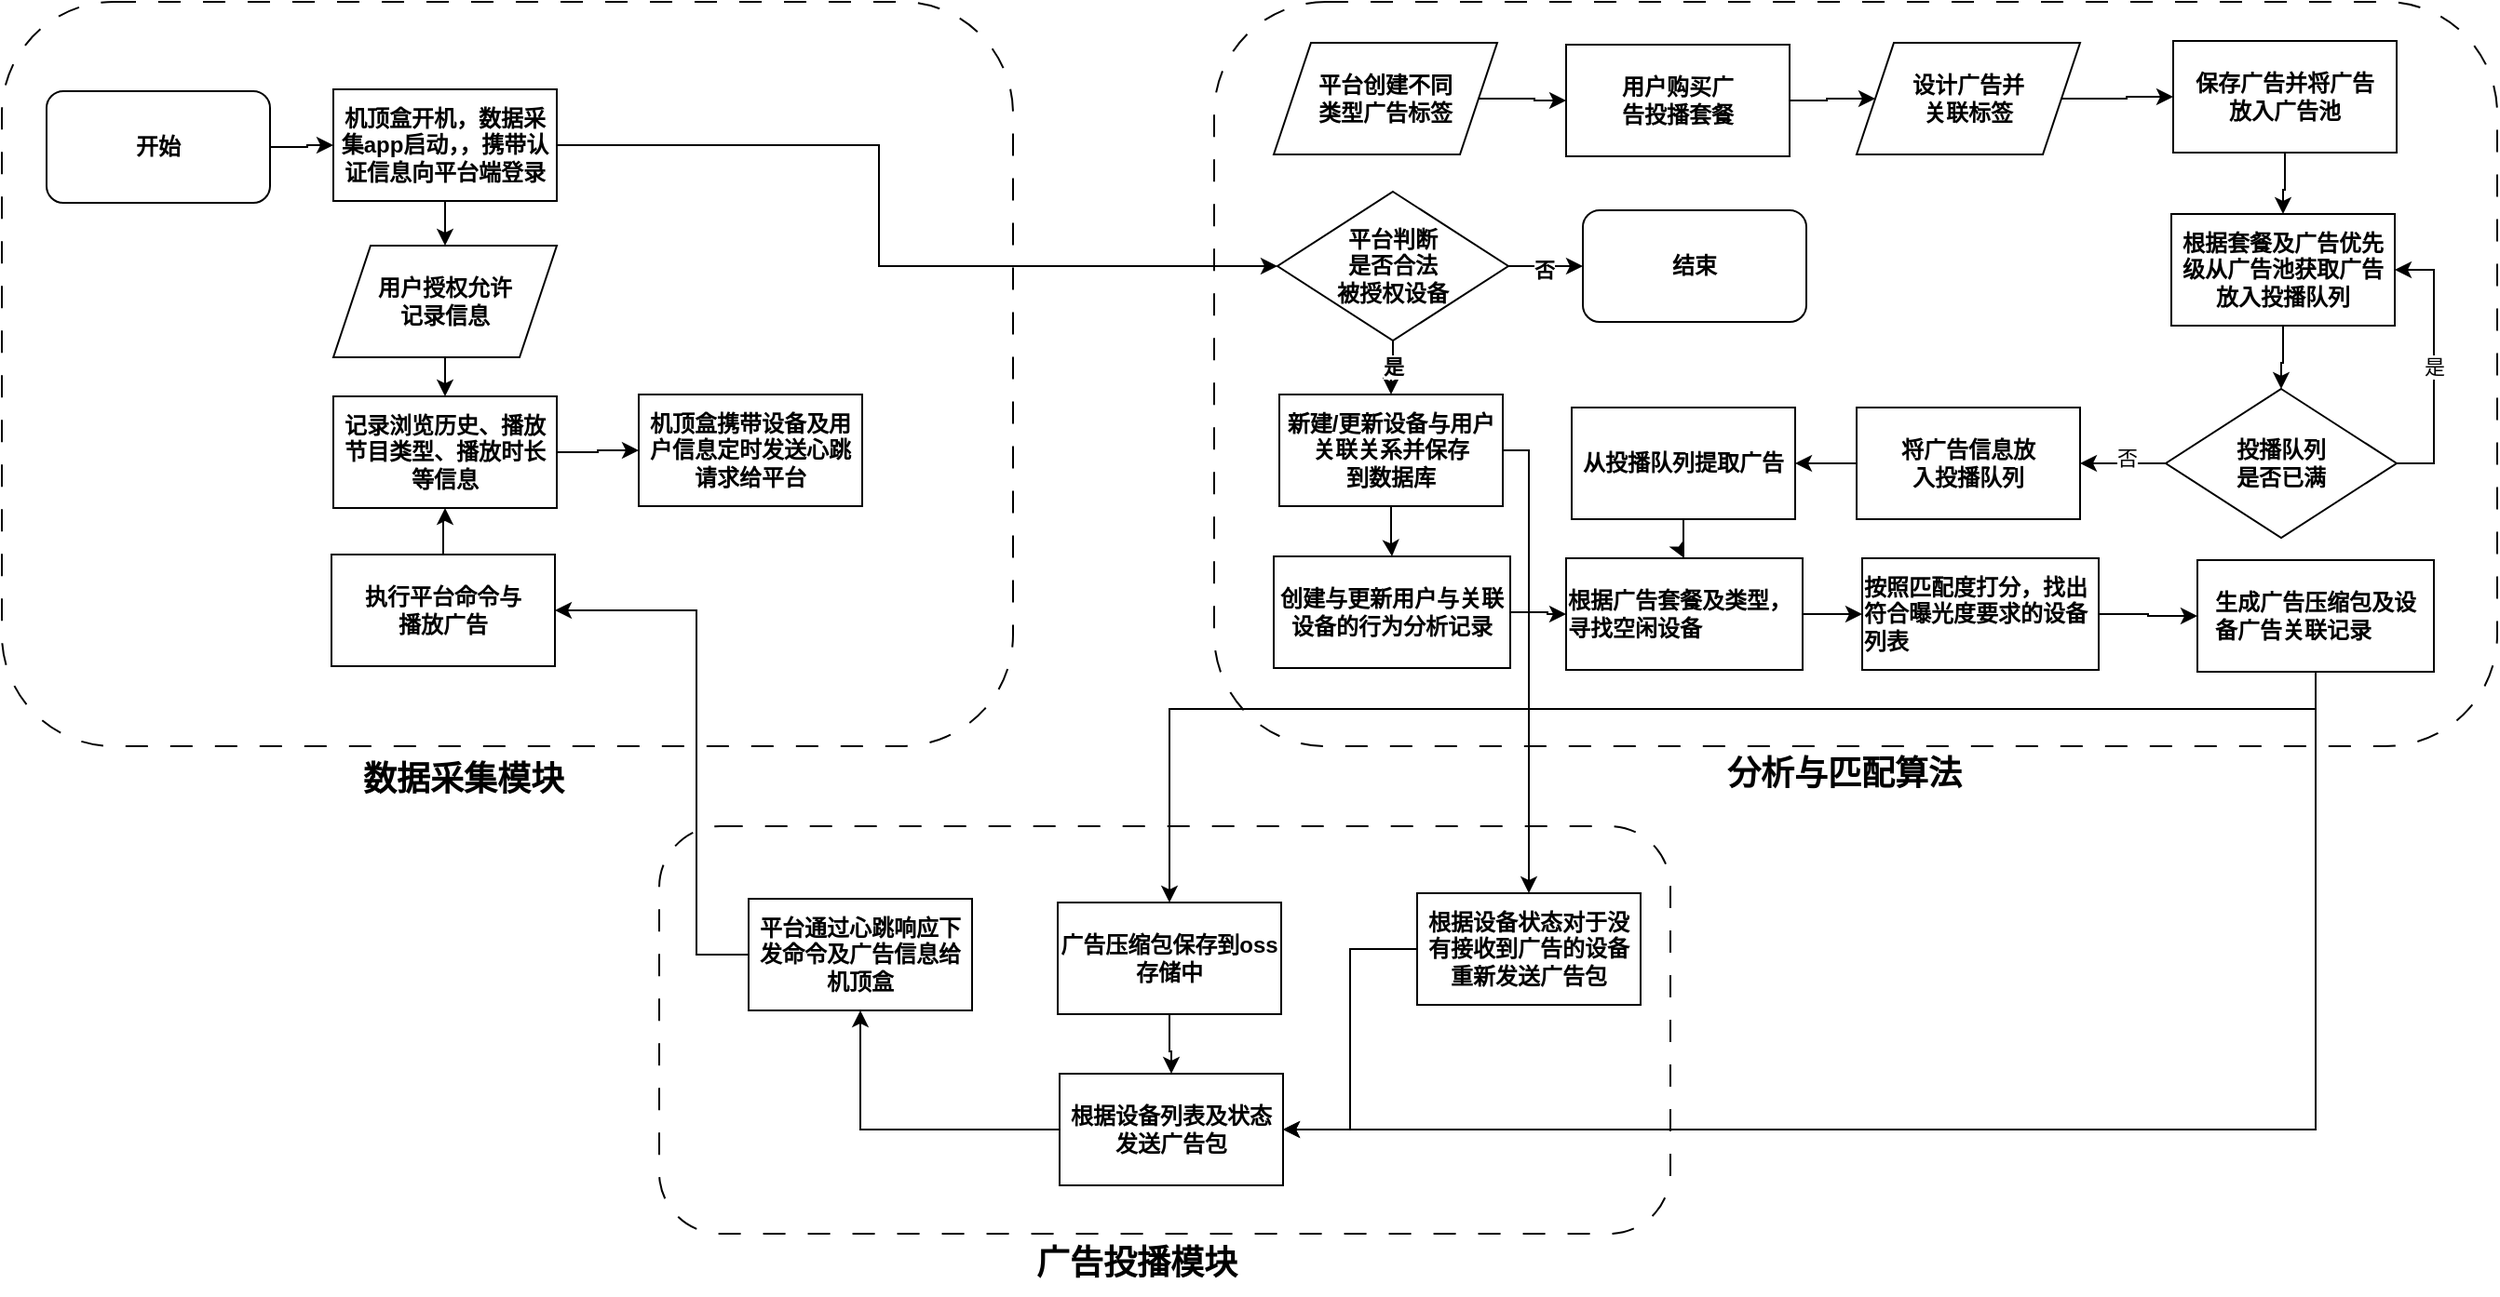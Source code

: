 <mxfile version="24.7.17">
  <diagram id="C5RBs43oDa-KdzZeNtuy" name="Page-1">
    <mxGraphModel dx="2509" dy="1249" grid="0" gridSize="10" guides="0" tooltips="1" connect="1" arrows="1" fold="1" page="0" pageScale="1" pageWidth="827" pageHeight="1169" math="0" shadow="0">
      <root>
        <mxCell id="WIyWlLk6GJQsqaUBKTNV-0" />
        <mxCell id="WIyWlLk6GJQsqaUBKTNV-1" parent="WIyWlLk6GJQsqaUBKTNV-0" />
        <mxCell id="5vN8rXRsK1bDS0_Dt-l9-66" value="" style="rounded=1;whiteSpace=wrap;html=1;fillColor=none;dashed=1;dashPattern=12 12;" vertex="1" parent="WIyWlLk6GJQsqaUBKTNV-1">
          <mxGeometry x="490" y="193" width="689" height="400" as="geometry" />
        </mxCell>
        <mxCell id="5vN8rXRsK1bDS0_Dt-l9-14" value="" style="rounded=1;whiteSpace=wrap;html=1;fillColor=none;dashed=1;dashPattern=12 12;" vertex="1" parent="WIyWlLk6GJQsqaUBKTNV-1">
          <mxGeometry x="192" y="636" width="543" height="219" as="geometry" />
        </mxCell>
        <mxCell id="5vN8rXRsK1bDS0_Dt-l9-3" value="" style="rounded=1;whiteSpace=wrap;html=1;fillColor=none;dashed=1;dashPattern=12 12;" vertex="1" parent="WIyWlLk6GJQsqaUBKTNV-1">
          <mxGeometry x="-161" y="193" width="543" height="400" as="geometry" />
        </mxCell>
        <mxCell id="vrMutl9Br54j6cZ6q9lH-99" value="" style="edgeStyle=orthogonalEdgeStyle;rounded=0;orthogonalLoop=1;jettySize=auto;html=1;fontStyle=1" parent="WIyWlLk6GJQsqaUBKTNV-1" source="vrMutl9Br54j6cZ6q9lH-91" target="vrMutl9Br54j6cZ6q9lH-92" edge="1">
          <mxGeometry relative="1" as="geometry" />
        </mxCell>
        <mxCell id="vrMutl9Br54j6cZ6q9lH-91" value="开始" style="rounded=1;whiteSpace=wrap;html=1;fontStyle=1" parent="WIyWlLk6GJQsqaUBKTNV-1" vertex="1">
          <mxGeometry x="-137" y="241" width="120" height="60" as="geometry" />
        </mxCell>
        <mxCell id="vrMutl9Br54j6cZ6q9lH-100" value="" style="edgeStyle=orthogonalEdgeStyle;rounded=0;orthogonalLoop=1;jettySize=auto;html=1;fontStyle=1" parent="WIyWlLk6GJQsqaUBKTNV-1" source="vrMutl9Br54j6cZ6q9lH-92" target="vrMutl9Br54j6cZ6q9lH-93" edge="1">
          <mxGeometry relative="1" as="geometry">
            <Array as="points">
              <mxPoint x="310" y="270" />
              <mxPoint x="310" y="335" />
            </Array>
          </mxGeometry>
        </mxCell>
        <mxCell id="5vN8rXRsK1bDS0_Dt-l9-29" value="" style="edgeStyle=orthogonalEdgeStyle;rounded=0;orthogonalLoop=1;jettySize=auto;html=1;" edge="1" parent="WIyWlLk6GJQsqaUBKTNV-1" source="vrMutl9Br54j6cZ6q9lH-92" target="5vN8rXRsK1bDS0_Dt-l9-27">
          <mxGeometry relative="1" as="geometry" />
        </mxCell>
        <mxCell id="vrMutl9Br54j6cZ6q9lH-92" value="机顶盒开机，数据采集app启动，，携带认证信息向平台端登录" style="rounded=0;whiteSpace=wrap;html=1;fontStyle=1" parent="WIyWlLk6GJQsqaUBKTNV-1" vertex="1">
          <mxGeometry x="17" y="240" width="120" height="60" as="geometry" />
        </mxCell>
        <mxCell id="vrMutl9Br54j6cZ6q9lH-102" value="" style="edgeStyle=orthogonalEdgeStyle;rounded=0;orthogonalLoop=1;jettySize=auto;html=1;fontStyle=1" parent="WIyWlLk6GJQsqaUBKTNV-1" source="vrMutl9Br54j6cZ6q9lH-93" target="vrMutl9Br54j6cZ6q9lH-94" edge="1">
          <mxGeometry relative="1" as="geometry" />
        </mxCell>
        <mxCell id="vrMutl9Br54j6cZ6q9lH-105" value="否" style="edgeLabel;html=1;align=center;verticalAlign=middle;resizable=0;points=[];fontStyle=1" parent="vrMutl9Br54j6cZ6q9lH-102" vertex="1" connectable="0">
          <mxGeometry x="-0.048" y="-2" relative="1" as="geometry">
            <mxPoint as="offset" />
          </mxGeometry>
        </mxCell>
        <mxCell id="vrMutl9Br54j6cZ6q9lH-103" value="" style="edgeStyle=orthogonalEdgeStyle;rounded=0;orthogonalLoop=1;jettySize=auto;html=1;fontStyle=1;exitX=0.5;exitY=1;exitDx=0;exitDy=0;" parent="WIyWlLk6GJQsqaUBKTNV-1" source="vrMutl9Br54j6cZ6q9lH-93" target="vrMutl9Br54j6cZ6q9lH-95" edge="1">
          <mxGeometry relative="1" as="geometry" />
        </mxCell>
        <mxCell id="vrMutl9Br54j6cZ6q9lH-104" value="是" style="edgeLabel;html=1;align=center;verticalAlign=middle;resizable=0;points=[];fontStyle=1" parent="vrMutl9Br54j6cZ6q9lH-103" vertex="1" connectable="0">
          <mxGeometry x="-0.077" relative="1" as="geometry">
            <mxPoint as="offset" />
          </mxGeometry>
        </mxCell>
        <mxCell id="vrMutl9Br54j6cZ6q9lH-93" value="平台判断&lt;div&gt;是否合法&lt;div&gt;被授权设备&lt;/div&gt;&lt;/div&gt;" style="rhombus;whiteSpace=wrap;html=1;fontStyle=1" parent="WIyWlLk6GJQsqaUBKTNV-1" vertex="1">
          <mxGeometry x="524" y="295" width="124" height="80" as="geometry" />
        </mxCell>
        <mxCell id="vrMutl9Br54j6cZ6q9lH-94" value="结束" style="rounded=1;whiteSpace=wrap;html=1;fontStyle=1" parent="WIyWlLk6GJQsqaUBKTNV-1" vertex="1">
          <mxGeometry x="688" y="305" width="120" height="60" as="geometry" />
        </mxCell>
        <mxCell id="5vN8rXRsK1bDS0_Dt-l9-33" value="" style="edgeStyle=orthogonalEdgeStyle;rounded=0;orthogonalLoop=1;jettySize=auto;html=1;" edge="1" parent="WIyWlLk6GJQsqaUBKTNV-1" source="vrMutl9Br54j6cZ6q9lH-95" target="5vN8rXRsK1bDS0_Dt-l9-32">
          <mxGeometry relative="1" as="geometry" />
        </mxCell>
        <mxCell id="vrMutl9Br54j6cZ6q9lH-95" value="新建/更新设备与用户关联关系并保存&lt;div&gt;到数据库&lt;/div&gt;" style="rounded=0;whiteSpace=wrap;html=1;fontStyle=1" parent="WIyWlLk6GJQsqaUBKTNV-1" vertex="1">
          <mxGeometry x="525" y="404" width="120" height="60" as="geometry" />
        </mxCell>
        <mxCell id="5vN8rXRsK1bDS0_Dt-l9-49" value="" style="edgeStyle=orthogonalEdgeStyle;rounded=0;orthogonalLoop=1;jettySize=auto;html=1;" edge="1" parent="WIyWlLk6GJQsqaUBKTNV-1" source="vrMutl9Br54j6cZ6q9lH-107" target="5vN8rXRsK1bDS0_Dt-l9-48">
          <mxGeometry relative="1" as="geometry" />
        </mxCell>
        <mxCell id="vrMutl9Br54j6cZ6q9lH-107" value="保存广告并将&lt;span style=&quot;background-color: initial;&quot;&gt;广告&lt;/span&gt;&lt;div&gt;&lt;span style=&quot;background-color: initial;&quot;&gt;放入广告池&lt;/span&gt;&lt;/div&gt;" style="rounded=0;whiteSpace=wrap;html=1;fontStyle=1" parent="WIyWlLk6GJQsqaUBKTNV-1" vertex="1">
          <mxGeometry x="1005" y="214" width="120" height="60" as="geometry" />
        </mxCell>
        <mxCell id="vrMutl9Br54j6cZ6q9lH-124" value="" style="edgeStyle=orthogonalEdgeStyle;rounded=0;orthogonalLoop=1;jettySize=auto;html=1;fontStyle=1" parent="WIyWlLk6GJQsqaUBKTNV-1" source="vrMutl9Br54j6cZ6q9lH-109" edge="1">
          <mxGeometry relative="1" as="geometry">
            <mxPoint x="1310.091" y="302.003" as="targetPoint" />
          </mxGeometry>
        </mxCell>
        <mxCell id="vrMutl9Br54j6cZ6q9lH-110" value="设计广告并&lt;div&gt;关联标签&lt;/div&gt;" style="shape=parallelogram;perimeter=parallelogramPerimeter;whiteSpace=wrap;html=1;fixedSize=1;fontStyle=1" parent="WIyWlLk6GJQsqaUBKTNV-1" vertex="1">
          <mxGeometry x="835" y="215" width="120" height="60" as="geometry" />
        </mxCell>
        <mxCell id="5vN8rXRsK1bDS0_Dt-l9-74" value="" style="edgeStyle=orthogonalEdgeStyle;rounded=0;orthogonalLoop=1;jettySize=auto;html=1;entryX=1;entryY=0.5;entryDx=0;entryDy=0;exitX=0.5;exitY=0;exitDx=0;exitDy=0;endArrow=none;endFill=0;startArrow=classic;startFill=1;" edge="1" parent="WIyWlLk6GJQsqaUBKTNV-1" source="5vN8rXRsK1bDS0_Dt-l9-77" target="vrMutl9Br54j6cZ6q9lH-95">
          <mxGeometry relative="1" as="geometry">
            <mxPoint x="381" y="437" as="targetPoint" />
            <Array as="points">
              <mxPoint x="659" y="671" />
              <mxPoint x="659" y="434" />
            </Array>
          </mxGeometry>
        </mxCell>
        <mxCell id="vrMutl9Br54j6cZ6q9lH-116" value="机顶盒携带设备及用户信息定时发送心跳请求给平台" style="rounded=0;whiteSpace=wrap;html=1;fontStyle=1" parent="WIyWlLk6GJQsqaUBKTNV-1" vertex="1">
          <mxGeometry x="181" y="404" width="120" height="60" as="geometry" />
        </mxCell>
        <mxCell id="5vN8rXRsK1bDS0_Dt-l9-83" value="" style="edgeStyle=orthogonalEdgeStyle;rounded=0;orthogonalLoop=1;jettySize=auto;html=1;" edge="1" parent="WIyWlLk6GJQsqaUBKTNV-1" source="vrMutl9Br54j6cZ6q9lH-120" target="5vN8rXRsK1bDS0_Dt-l9-80">
          <mxGeometry relative="1" as="geometry" />
        </mxCell>
        <mxCell id="vrMutl9Br54j6cZ6q9lH-120" value="广告压缩包保存到oss存储中" style="whiteSpace=wrap;html=1;fontStyle=1" parent="WIyWlLk6GJQsqaUBKTNV-1" vertex="1">
          <mxGeometry x="406" y="677" width="120" height="60" as="geometry" />
        </mxCell>
        <mxCell id="vrMutl9Br54j6cZ6q9lH-147" value="" style="edgeStyle=orthogonalEdgeStyle;rounded=0;orthogonalLoop=1;jettySize=auto;html=1;fontStyle=1" parent="WIyWlLk6GJQsqaUBKTNV-1" source="vrMutl9Br54j6cZ6q9lH-121" edge="1">
          <mxGeometry relative="1" as="geometry">
            <mxPoint x="1310.091" y="543.003" as="targetPoint" />
          </mxGeometry>
        </mxCell>
        <mxCell id="vrMutl9Br54j6cZ6q9lH-148" value="" style="edgeStyle=orthogonalEdgeStyle;rounded=0;orthogonalLoop=1;jettySize=auto;html=1;fontStyle=1" parent="WIyWlLk6GJQsqaUBKTNV-1" source="vrMutl9Br54j6cZ6q9lH-146" edge="1">
          <mxGeometry relative="1" as="geometry">
            <mxPoint x="1310.091" y="624" as="targetPoint" />
          </mxGeometry>
        </mxCell>
        <mxCell id="5vN8rXRsK1bDS0_Dt-l9-4" value="&lt;b&gt;&lt;font style=&quot;font-size: 18px;&quot;&gt;数据采集模块&lt;/font&gt;&lt;/b&gt;" style="text;strokeColor=none;align=center;fillColor=none;html=1;verticalAlign=middle;whiteSpace=wrap;rounded=0;" vertex="1" parent="WIyWlLk6GJQsqaUBKTNV-1">
          <mxGeometry x="24" y="596" width="126" height="30" as="geometry" />
        </mxCell>
        <mxCell id="5vN8rXRsK1bDS0_Dt-l9-76" value="" style="edgeStyle=orthogonalEdgeStyle;rounded=0;orthogonalLoop=1;jettySize=auto;html=1;entryX=1;entryY=0.5;entryDx=0;entryDy=0;" edge="1" parent="WIyWlLk6GJQsqaUBKTNV-1" source="5vN8rXRsK1bDS0_Dt-l9-5" target="5vN8rXRsK1bDS0_Dt-l9-9">
          <mxGeometry relative="1" as="geometry">
            <mxPoint x="160" y="705" as="targetPoint" />
            <Array as="points">
              <mxPoint x="212" y="705" />
              <mxPoint x="212" y="520" />
            </Array>
          </mxGeometry>
        </mxCell>
        <mxCell id="5vN8rXRsK1bDS0_Dt-l9-5" value="平台通过心跳响应下发命令&lt;span style=&quot;background-color: initial;&quot;&gt;及广告信息给机顶盒&lt;/span&gt;" style="rounded=0;whiteSpace=wrap;html=1;fontStyle=1" vertex="1" parent="WIyWlLk6GJQsqaUBKTNV-1">
          <mxGeometry x="240" y="675" width="120" height="60" as="geometry" />
        </mxCell>
        <mxCell id="5vN8rXRsK1bDS0_Dt-l9-23" value="" style="edgeStyle=orthogonalEdgeStyle;rounded=0;orthogonalLoop=1;jettySize=auto;html=1;exitX=1;exitY=0.5;exitDx=0;exitDy=0;" edge="1" parent="WIyWlLk6GJQsqaUBKTNV-1" source="5vN8rXRsK1bDS0_Dt-l9-28" target="vrMutl9Br54j6cZ6q9lH-116">
          <mxGeometry relative="1" as="geometry" />
        </mxCell>
        <mxCell id="5vN8rXRsK1bDS0_Dt-l9-67" value="" style="edgeStyle=orthogonalEdgeStyle;rounded=0;orthogonalLoop=1;jettySize=auto;html=1;" edge="1" parent="WIyWlLk6GJQsqaUBKTNV-1" source="5vN8rXRsK1bDS0_Dt-l9-9" target="5vN8rXRsK1bDS0_Dt-l9-28">
          <mxGeometry relative="1" as="geometry" />
        </mxCell>
        <mxCell id="5vN8rXRsK1bDS0_Dt-l9-9" value="执行平台命令与&lt;div&gt;播放广告&lt;/div&gt;" style="rounded=0;whiteSpace=wrap;html=1;fontStyle=1" vertex="1" parent="WIyWlLk6GJQsqaUBKTNV-1">
          <mxGeometry x="16" y="490" width="120" height="60" as="geometry" />
        </mxCell>
        <mxCell id="5vN8rXRsK1bDS0_Dt-l9-13" value="&lt;b&gt;&lt;font style=&quot;font-size: 18px;&quot;&gt;分析与匹配算法&lt;/font&gt;&lt;/b&gt;" style="text;strokeColor=none;align=center;fillColor=none;html=1;verticalAlign=middle;whiteSpace=wrap;rounded=0;" vertex="1" parent="WIyWlLk6GJQsqaUBKTNV-1">
          <mxGeometry x="757" y="591" width="143" height="34" as="geometry" />
        </mxCell>
        <mxCell id="5vN8rXRsK1bDS0_Dt-l9-17" value="" style="edgeStyle=orthogonalEdgeStyle;rounded=0;orthogonalLoop=1;jettySize=auto;html=1;fontStyle=1;entryX=0;entryY=0.5;entryDx=0;entryDy=0;" edge="1" parent="WIyWlLk6GJQsqaUBKTNV-1" source="vrMutl9Br54j6cZ6q9lH-110" target="vrMutl9Br54j6cZ6q9lH-107">
          <mxGeometry relative="1" as="geometry">
            <mxPoint x="658" y="251" as="sourcePoint" />
            <mxPoint x="692" y="250" as="targetPoint" />
          </mxGeometry>
        </mxCell>
        <mxCell id="5vN8rXRsK1bDS0_Dt-l9-38" value="" style="edgeStyle=orthogonalEdgeStyle;rounded=0;orthogonalLoop=1;jettySize=auto;html=1;" edge="1" parent="WIyWlLk6GJQsqaUBKTNV-1" source="5vN8rXRsK1bDS0_Dt-l9-18" target="5vN8rXRsK1bDS0_Dt-l9-36">
          <mxGeometry relative="1" as="geometry" />
        </mxCell>
        <mxCell id="5vN8rXRsK1bDS0_Dt-l9-18" value="平台创建不同&lt;div&gt;类型&lt;span style=&quot;background-color: initial;&quot;&gt;广告标签&lt;/span&gt;&lt;/div&gt;" style="shape=parallelogram;perimeter=parallelogramPerimeter;whiteSpace=wrap;html=1;fixedSize=1;fontStyle=1" vertex="1" parent="WIyWlLk6GJQsqaUBKTNV-1">
          <mxGeometry x="522" y="215" width="120" height="60" as="geometry" />
        </mxCell>
        <mxCell id="5vN8rXRsK1bDS0_Dt-l9-30" value="" style="edgeStyle=orthogonalEdgeStyle;rounded=0;orthogonalLoop=1;jettySize=auto;html=1;" edge="1" parent="WIyWlLk6GJQsqaUBKTNV-1" source="5vN8rXRsK1bDS0_Dt-l9-27" target="5vN8rXRsK1bDS0_Dt-l9-28">
          <mxGeometry relative="1" as="geometry" />
        </mxCell>
        <mxCell id="5vN8rXRsK1bDS0_Dt-l9-27" value="用户授权允许&lt;div&gt;记录信息&lt;/div&gt;" style="shape=parallelogram;perimeter=parallelogramPerimeter;whiteSpace=wrap;html=1;fixedSize=1;fontStyle=1" vertex="1" parent="WIyWlLk6GJQsqaUBKTNV-1">
          <mxGeometry x="17" y="324" width="120" height="60" as="geometry" />
        </mxCell>
        <mxCell id="5vN8rXRsK1bDS0_Dt-l9-28" value="记录浏览历史、播放节目类型、播放时长等信息" style="rounded=0;whiteSpace=wrap;html=1;fontStyle=1" vertex="1" parent="WIyWlLk6GJQsqaUBKTNV-1">
          <mxGeometry x="17" y="405" width="120" height="60" as="geometry" />
        </mxCell>
        <mxCell id="5vN8rXRsK1bDS0_Dt-l9-61" value="" style="edgeStyle=orthogonalEdgeStyle;rounded=0;orthogonalLoop=1;jettySize=auto;html=1;" edge="1" parent="WIyWlLk6GJQsqaUBKTNV-1" source="5vN8rXRsK1bDS0_Dt-l9-32" target="5vN8rXRsK1bDS0_Dt-l9-56">
          <mxGeometry relative="1" as="geometry" />
        </mxCell>
        <mxCell id="5vN8rXRsK1bDS0_Dt-l9-32" value="创建与更新用户与关联设备的行为分析记录" style="rounded=0;whiteSpace=wrap;html=1;fontStyle=1" vertex="1" parent="WIyWlLk6GJQsqaUBKTNV-1">
          <mxGeometry x="522" y="491" width="127" height="60" as="geometry" />
        </mxCell>
        <mxCell id="5vN8rXRsK1bDS0_Dt-l9-39" value="" style="edgeStyle=orthogonalEdgeStyle;rounded=0;orthogonalLoop=1;jettySize=auto;html=1;" edge="1" parent="WIyWlLk6GJQsqaUBKTNV-1" source="5vN8rXRsK1bDS0_Dt-l9-36" target="vrMutl9Br54j6cZ6q9lH-110">
          <mxGeometry relative="1" as="geometry" />
        </mxCell>
        <mxCell id="5vN8rXRsK1bDS0_Dt-l9-36" value="用户购买广&lt;div&gt;告投播套餐&lt;/div&gt;" style="rounded=0;whiteSpace=wrap;html=1;fontStyle=1" vertex="1" parent="WIyWlLk6GJQsqaUBKTNV-1">
          <mxGeometry x="679" y="216" width="120" height="60" as="geometry" />
        </mxCell>
        <mxCell id="5vN8rXRsK1bDS0_Dt-l9-43" value="" style="edgeStyle=orthogonalEdgeStyle;rounded=0;orthogonalLoop=1;jettySize=auto;html=1;" edge="1" parent="WIyWlLk6GJQsqaUBKTNV-1" source="5vN8rXRsK1bDS0_Dt-l9-40" target="5vN8rXRsK1bDS0_Dt-l9-42">
          <mxGeometry relative="1" as="geometry" />
        </mxCell>
        <mxCell id="5vN8rXRsK1bDS0_Dt-l9-44" value="否" style="edgeLabel;html=1;align=center;verticalAlign=middle;resizable=0;points=[];" vertex="1" connectable="0" parent="5vN8rXRsK1bDS0_Dt-l9-43">
          <mxGeometry x="-0.06" y="-3" relative="1" as="geometry">
            <mxPoint as="offset" />
          </mxGeometry>
        </mxCell>
        <mxCell id="5vN8rXRsK1bDS0_Dt-l9-58" value="" style="edgeStyle=orthogonalEdgeStyle;rounded=0;orthogonalLoop=1;jettySize=auto;html=1;entryX=1;entryY=0.5;entryDx=0;entryDy=0;exitX=1;exitY=0.5;exitDx=0;exitDy=0;" edge="1" parent="WIyWlLk6GJQsqaUBKTNV-1" source="5vN8rXRsK1bDS0_Dt-l9-40" target="5vN8rXRsK1bDS0_Dt-l9-48">
          <mxGeometry relative="1" as="geometry">
            <mxPoint x="1207" y="441" as="targetPoint" />
          </mxGeometry>
        </mxCell>
        <mxCell id="5vN8rXRsK1bDS0_Dt-l9-59" value="是" style="edgeLabel;html=1;align=center;verticalAlign=middle;resizable=0;points=[];" vertex="1" connectable="0" parent="5vN8rXRsK1bDS0_Dt-l9-58">
          <mxGeometry x="0.003" relative="1" as="geometry">
            <mxPoint as="offset" />
          </mxGeometry>
        </mxCell>
        <mxCell id="5vN8rXRsK1bDS0_Dt-l9-40" value="投播队列&lt;div&gt;是否已满&lt;/div&gt;" style="rhombus;whiteSpace=wrap;html=1;fontStyle=1" vertex="1" parent="WIyWlLk6GJQsqaUBKTNV-1">
          <mxGeometry x="1001" y="401" width="124" height="80" as="geometry" />
        </mxCell>
        <mxCell id="5vN8rXRsK1bDS0_Dt-l9-53" value="" style="edgeStyle=orthogonalEdgeStyle;rounded=0;orthogonalLoop=1;jettySize=auto;html=1;" edge="1" parent="WIyWlLk6GJQsqaUBKTNV-1" source="5vN8rXRsK1bDS0_Dt-l9-42" target="5vN8rXRsK1bDS0_Dt-l9-51">
          <mxGeometry relative="1" as="geometry">
            <mxPoint x="755" y="441" as="targetPoint" />
          </mxGeometry>
        </mxCell>
        <mxCell id="5vN8rXRsK1bDS0_Dt-l9-42" value="将广告信息放&lt;div&gt;入投播队列&lt;/div&gt;" style="rounded=0;whiteSpace=wrap;html=1;fontStyle=1" vertex="1" parent="WIyWlLk6GJQsqaUBKTNV-1">
          <mxGeometry x="835" y="411" width="120" height="60" as="geometry" />
        </mxCell>
        <mxCell id="5vN8rXRsK1bDS0_Dt-l9-50" value="" style="edgeStyle=orthogonalEdgeStyle;rounded=0;orthogonalLoop=1;jettySize=auto;html=1;" edge="1" parent="WIyWlLk6GJQsqaUBKTNV-1" source="5vN8rXRsK1bDS0_Dt-l9-48" target="5vN8rXRsK1bDS0_Dt-l9-40">
          <mxGeometry relative="1" as="geometry" />
        </mxCell>
        <mxCell id="5vN8rXRsK1bDS0_Dt-l9-48" value="根据套餐及广告优先级从广告池获取广告放入投播队列" style="rounded=0;whiteSpace=wrap;html=1;fontStyle=1" vertex="1" parent="WIyWlLk6GJQsqaUBKTNV-1">
          <mxGeometry x="1004" y="307" width="120" height="60" as="geometry" />
        </mxCell>
        <mxCell id="5vN8rXRsK1bDS0_Dt-l9-60" value="" style="edgeStyle=orthogonalEdgeStyle;rounded=0;orthogonalLoop=1;jettySize=auto;html=1;" edge="1" parent="WIyWlLk6GJQsqaUBKTNV-1" source="5vN8rXRsK1bDS0_Dt-l9-51" target="5vN8rXRsK1bDS0_Dt-l9-56">
          <mxGeometry relative="1" as="geometry" />
        </mxCell>
        <mxCell id="5vN8rXRsK1bDS0_Dt-l9-51" value="从投播队列提取广告" style="rounded=0;whiteSpace=wrap;html=1;fontStyle=1" vertex="1" parent="WIyWlLk6GJQsqaUBKTNV-1">
          <mxGeometry x="682" y="411" width="120" height="60" as="geometry" />
        </mxCell>
        <mxCell id="5vN8rXRsK1bDS0_Dt-l9-63" value="" style="edgeStyle=orthogonalEdgeStyle;rounded=0;orthogonalLoop=1;jettySize=auto;html=1;" edge="1" parent="WIyWlLk6GJQsqaUBKTNV-1" source="5vN8rXRsK1bDS0_Dt-l9-56" target="5vN8rXRsK1bDS0_Dt-l9-62">
          <mxGeometry relative="1" as="geometry" />
        </mxCell>
        <mxCell id="5vN8rXRsK1bDS0_Dt-l9-56" value="&lt;div style=&quot;text-align: start;&quot;&gt;根据广告套餐及类型，寻找空闲设备&lt;/div&gt;" style="rounded=0;whiteSpace=wrap;html=1;fontStyle=1" vertex="1" parent="WIyWlLk6GJQsqaUBKTNV-1">
          <mxGeometry x="679" y="492" width="127" height="60" as="geometry" />
        </mxCell>
        <mxCell id="5vN8rXRsK1bDS0_Dt-l9-65" value="" style="edgeStyle=orthogonalEdgeStyle;rounded=0;orthogonalLoop=1;jettySize=auto;html=1;" edge="1" parent="WIyWlLk6GJQsqaUBKTNV-1" source="5vN8rXRsK1bDS0_Dt-l9-62" target="5vN8rXRsK1bDS0_Dt-l9-64">
          <mxGeometry relative="1" as="geometry" />
        </mxCell>
        <mxCell id="5vN8rXRsK1bDS0_Dt-l9-62" value="&lt;div style=&quot;text-align: start;&quot;&gt;按照匹配度打分，找出符合曝光度要求的设备列表&lt;/div&gt;" style="rounded=0;whiteSpace=wrap;html=1;fontStyle=1" vertex="1" parent="WIyWlLk6GJQsqaUBKTNV-1">
          <mxGeometry x="838" y="492" width="127" height="60" as="geometry" />
        </mxCell>
        <mxCell id="5vN8rXRsK1bDS0_Dt-l9-70" value="" style="edgeStyle=orthogonalEdgeStyle;rounded=0;orthogonalLoop=1;jettySize=auto;html=1;entryX=0.5;entryY=0;entryDx=0;entryDy=0;" edge="1" parent="WIyWlLk6GJQsqaUBKTNV-1" source="5vN8rXRsK1bDS0_Dt-l9-64" target="vrMutl9Br54j6cZ6q9lH-120">
          <mxGeometry relative="1" as="geometry">
            <mxPoint x="1081.5" y="623.0" as="targetPoint" />
            <Array as="points">
              <mxPoint x="1082" y="573" />
              <mxPoint x="466" y="573" />
            </Array>
          </mxGeometry>
        </mxCell>
        <mxCell id="5vN8rXRsK1bDS0_Dt-l9-85" value="" style="edgeStyle=orthogonalEdgeStyle;rounded=0;orthogonalLoop=1;jettySize=auto;html=1;entryX=1;entryY=0.5;entryDx=0;entryDy=0;" edge="1" parent="WIyWlLk6GJQsqaUBKTNV-1" source="5vN8rXRsK1bDS0_Dt-l9-64" target="5vN8rXRsK1bDS0_Dt-l9-80">
          <mxGeometry relative="1" as="geometry">
            <mxPoint x="1081.5" y="633" as="targetPoint" />
            <Array as="points">
              <mxPoint x="1082" y="799" />
            </Array>
          </mxGeometry>
        </mxCell>
        <mxCell id="5vN8rXRsK1bDS0_Dt-l9-64" value="&lt;div style=&quot;text-align: start;&quot;&gt;生成广告压缩包及&lt;span style=&quot;background-color: initial;&quot;&gt;设&lt;/span&gt;&lt;/div&gt;&lt;div style=&quot;text-align: start;&quot;&gt;&lt;span style=&quot;background-color: initial;&quot;&gt;备&lt;/span&gt;&lt;span style=&quot;background-color: initial;&quot;&gt;广告关联记录&lt;/span&gt;&lt;/div&gt;" style="rounded=0;whiteSpace=wrap;html=1;fontStyle=1" vertex="1" parent="WIyWlLk6GJQsqaUBKTNV-1">
          <mxGeometry x="1018" y="493" width="127" height="60" as="geometry" />
        </mxCell>
        <mxCell id="5vN8rXRsK1bDS0_Dt-l9-90" value="" style="edgeStyle=orthogonalEdgeStyle;rounded=0;orthogonalLoop=1;jettySize=auto;html=1;entryX=1;entryY=0.5;entryDx=0;entryDy=0;" edge="1" parent="WIyWlLk6GJQsqaUBKTNV-1" source="5vN8rXRsK1bDS0_Dt-l9-77" target="5vN8rXRsK1bDS0_Dt-l9-80">
          <mxGeometry relative="1" as="geometry">
            <mxPoint x="659" y="812" as="targetPoint" />
          </mxGeometry>
        </mxCell>
        <mxCell id="5vN8rXRsK1bDS0_Dt-l9-77" value="根据设备状态对于没有接收到广告的设备重新发送广告包" style="whiteSpace=wrap;html=1;fontStyle=1" vertex="1" parent="WIyWlLk6GJQsqaUBKTNV-1">
          <mxGeometry x="599" y="672" width="120" height="60" as="geometry" />
        </mxCell>
        <mxCell id="5vN8rXRsK1bDS0_Dt-l9-87" value="" style="edgeStyle=orthogonalEdgeStyle;rounded=0;orthogonalLoop=1;jettySize=auto;html=1;entryX=0.5;entryY=1;entryDx=0;entryDy=0;" edge="1" parent="WIyWlLk6GJQsqaUBKTNV-1" source="5vN8rXRsK1bDS0_Dt-l9-80" target="5vN8rXRsK1bDS0_Dt-l9-5">
          <mxGeometry relative="1" as="geometry">
            <mxPoint x="327" y="799" as="targetPoint" />
          </mxGeometry>
        </mxCell>
        <mxCell id="5vN8rXRsK1bDS0_Dt-l9-80" value="根据设备列表及状态发送广告包" style="whiteSpace=wrap;html=1;fontStyle=1" vertex="1" parent="WIyWlLk6GJQsqaUBKTNV-1">
          <mxGeometry x="407" y="769" width="120" height="60" as="geometry" />
        </mxCell>
        <mxCell id="5vN8rXRsK1bDS0_Dt-l9-88" style="edgeStyle=orthogonalEdgeStyle;rounded=0;orthogonalLoop=1;jettySize=auto;html=1;exitX=0.5;exitY=1;exitDx=0;exitDy=0;" edge="1" parent="WIyWlLk6GJQsqaUBKTNV-1" source="5vN8rXRsK1bDS0_Dt-l9-14" target="5vN8rXRsK1bDS0_Dt-l9-14">
          <mxGeometry relative="1" as="geometry" />
        </mxCell>
        <mxCell id="5vN8rXRsK1bDS0_Dt-l9-91" value="&lt;b&gt;&lt;font style=&quot;font-size: 18px;&quot;&gt;广告投播模块&lt;/font&gt;&lt;/b&gt;" style="text;strokeColor=none;align=center;fillColor=none;html=1;verticalAlign=middle;whiteSpace=wrap;rounded=0;" vertex="1" parent="WIyWlLk6GJQsqaUBKTNV-1">
          <mxGeometry x="377" y="854" width="143" height="34" as="geometry" />
        </mxCell>
      </root>
    </mxGraphModel>
  </diagram>
</mxfile>
